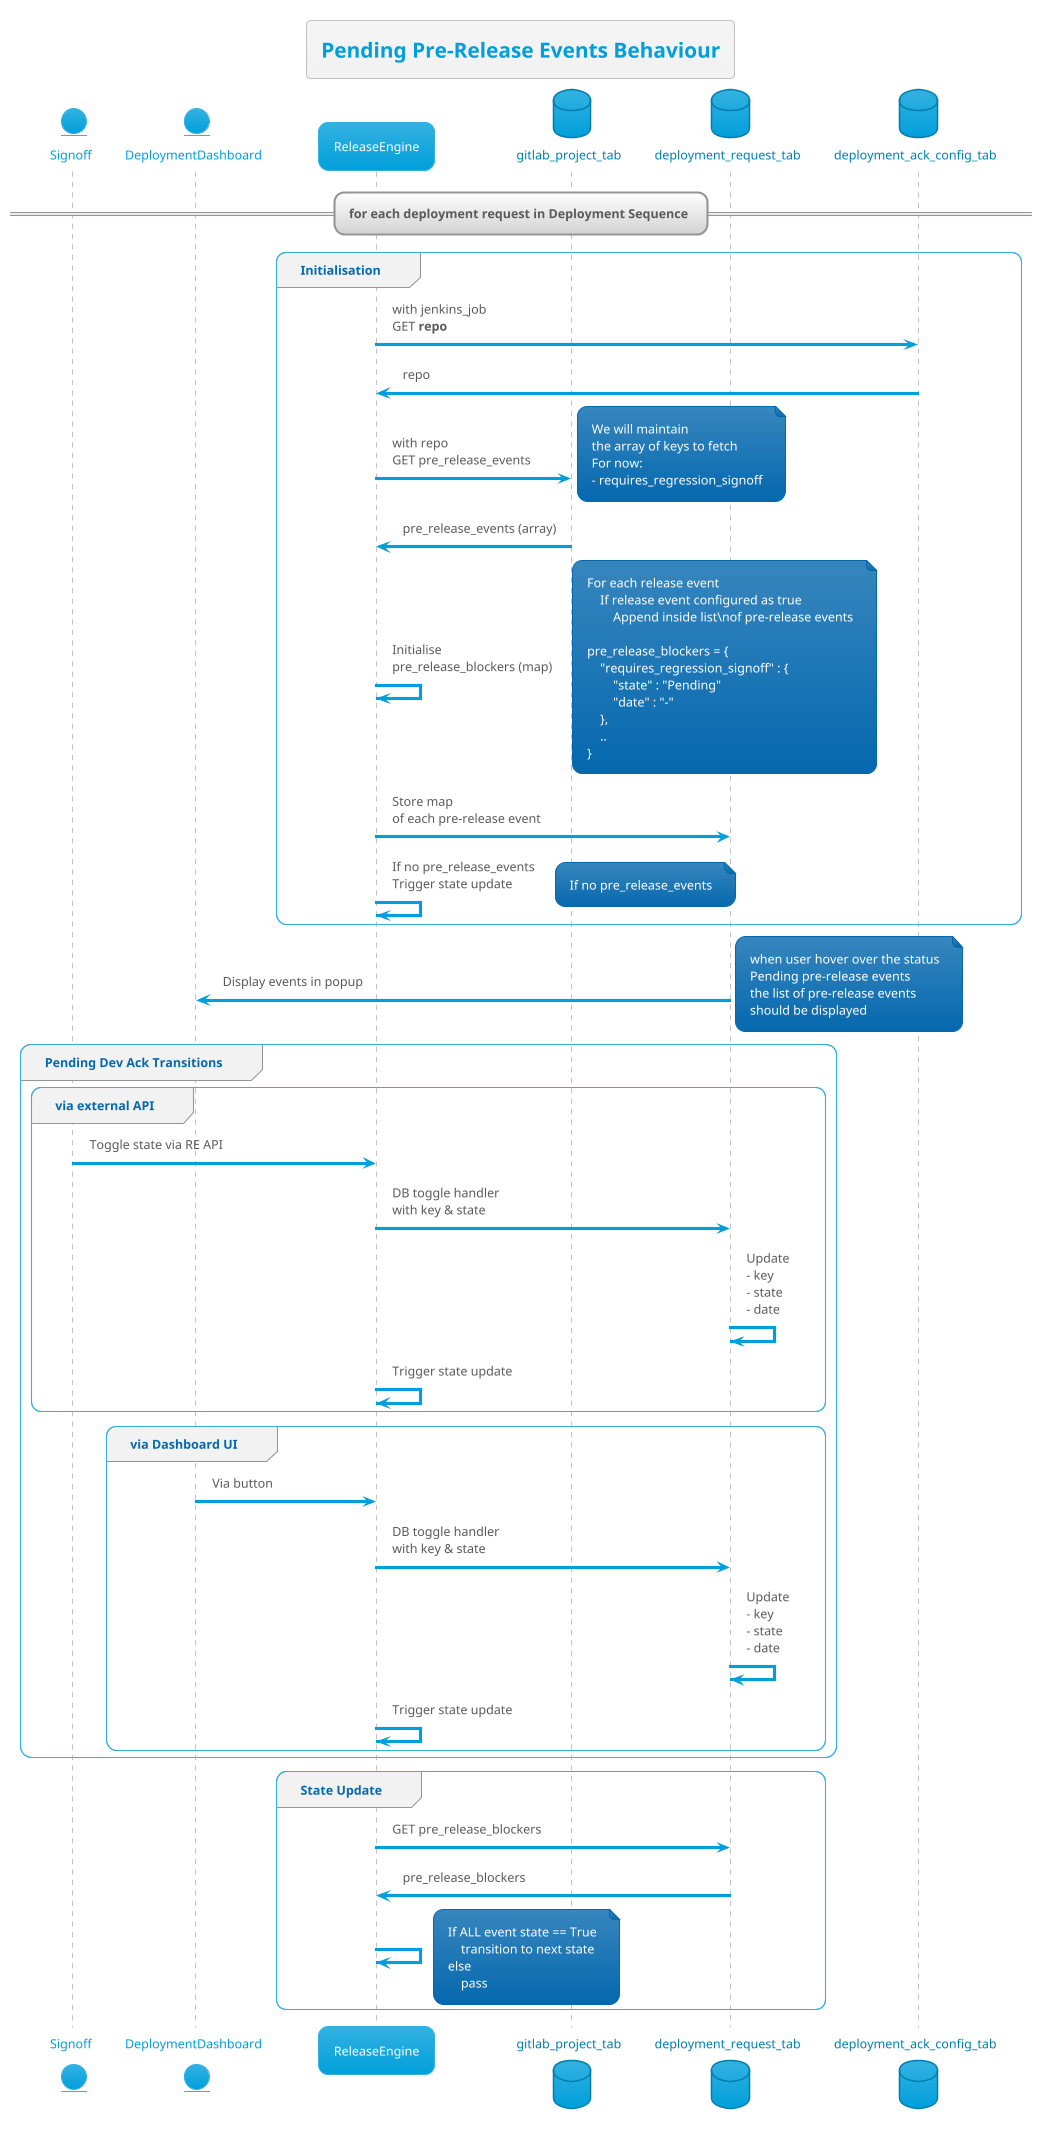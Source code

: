 @startuml
!theme bluegray
skinparam FooterFontColor black
skinparam DatabaseFontColor #007faf

entity Signoff as Signoff
entity DeploymentDashboard as DD
participant ReleaseEngine as RE
database gitlab_project_tab as gitDB
database deployment_request_tab as deploymentDB
database deployment_ack_config_tab as ackDB

title Pending Pre-Release Events Behaviour

== for each deployment request in Deployment Sequence ==
group Initialisation
    RE -> ackDB : with jenkins_job\nGET <b>repo
    ackDB -> RE : repo
    
    RE -> gitDB : with repo\nGET pre_release_events
    note right
        We will maintain 
        the array of keys to fetch
        For now:
        - requires_regression_signoff
    end note

    gitDB -> RE : pre_release_events (array)

    RE -> RE : Initialise\npre_release_blockers (map)
    note right
        For each release event
            If release event configured as true
                Append inside list\nof pre-release events
        
        pre_release_blockers = {
            "requires_regression_signoff" : {
                "state" : "Pending"
                "date" : "-"
            },
            ..
        }
    end note

    RE -> deploymentDB: Store map\nof each pre-release event

    RE -> RE : If no pre_release_events\nTrigger state update
    note right
        If no pre_release_events
    end note

end group

    deploymentDB -> DD : Display events in popup
    note right
        when user hover over the status
        Pending pre-release events
        the list of pre-release events 
        should be displayed
    end note


group Pending Dev Ack Transitions
    group via external API
        Signoff -> RE : Toggle state via RE API
        RE -> deploymentDB : DB toggle handler\nwith key & state
        deploymentDB -> deploymentDB : Update\n- key\n- state\n- date
        RE -> RE : Trigger state update
    end group
    group via Dashboard UI
        DD -> RE : Via button
        RE -> deploymentDB : DB toggle handler\nwith key & state
        deploymentDB -> deploymentDB : Update\n- key\n- state\n- date
        RE -> RE : Trigger state update
    end group
end group

group State Update
    RE -> deploymentDB : GET pre_release_blockers
    deploymentDB -> RE : pre_release_blockers

    RE -> RE
    note right
        If ALL event state == True
            transition to next state
        else
            pass
    end note
end group

' (*) --> [Enter State] Initialisation

' --> Get row's repo path
' --> [with repo path] Get config data for required events

@enduml